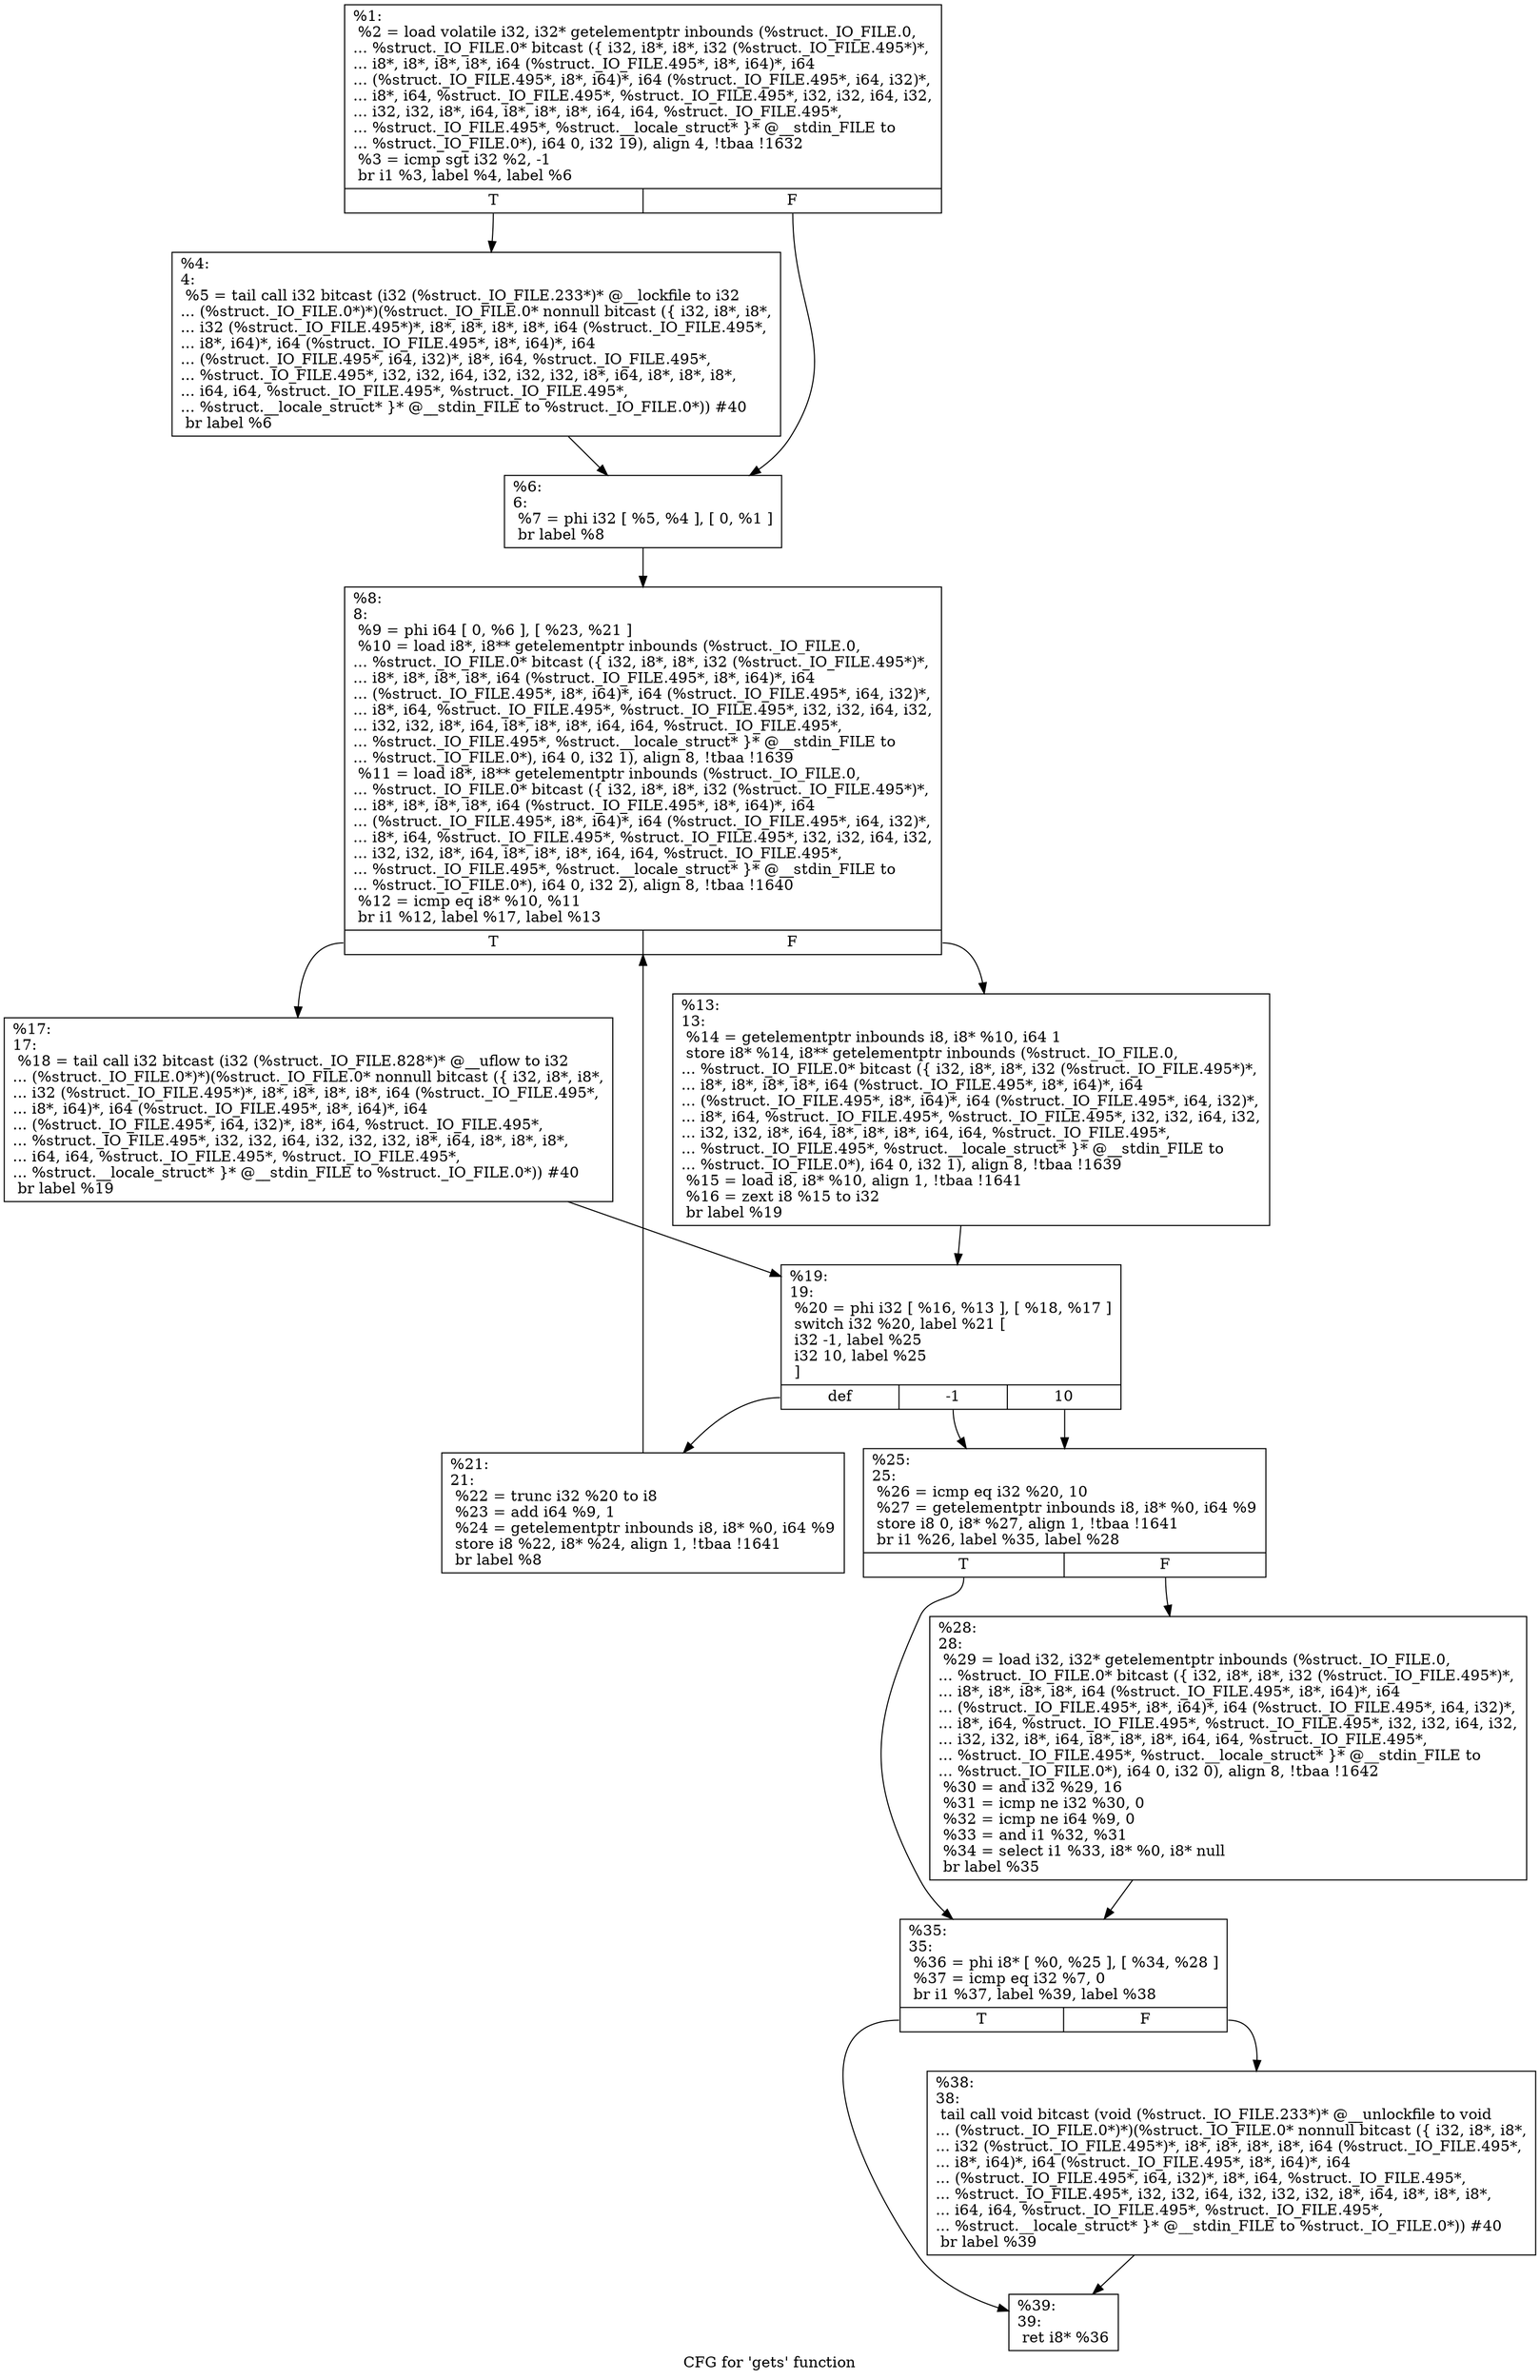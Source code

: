 digraph "CFG for 'gets' function" {
	label="CFG for 'gets' function";

	Node0x1da2550 [shape=record,label="{%1:\l  %2 = load volatile i32, i32* getelementptr inbounds (%struct._IO_FILE.0,\l... %struct._IO_FILE.0* bitcast (\{ i32, i8*, i8*, i32 (%struct._IO_FILE.495*)*,\l... i8*, i8*, i8*, i8*, i64 (%struct._IO_FILE.495*, i8*, i64)*, i64\l... (%struct._IO_FILE.495*, i8*, i64)*, i64 (%struct._IO_FILE.495*, i64, i32)*,\l... i8*, i64, %struct._IO_FILE.495*, %struct._IO_FILE.495*, i32, i32, i64, i32,\l... i32, i32, i8*, i64, i8*, i8*, i8*, i64, i64, %struct._IO_FILE.495*,\l... %struct._IO_FILE.495*, %struct.__locale_struct* \}* @__stdin_FILE to\l... %struct._IO_FILE.0*), i64 0, i32 19), align 4, !tbaa !1632\l  %3 = icmp sgt i32 %2, -1\l  br i1 %3, label %4, label %6\l|{<s0>T|<s1>F}}"];
	Node0x1da2550:s0 -> Node0x1da25d0;
	Node0x1da2550:s1 -> Node0x1da2b70;
	Node0x1da25d0 [shape=record,label="{%4:\l4:                                                \l  %5 = tail call i32 bitcast (i32 (%struct._IO_FILE.233*)* @__lockfile to i32\l... (%struct._IO_FILE.0*)*)(%struct._IO_FILE.0* nonnull bitcast (\{ i32, i8*, i8*,\l... i32 (%struct._IO_FILE.495*)*, i8*, i8*, i8*, i8*, i64 (%struct._IO_FILE.495*,\l... i8*, i64)*, i64 (%struct._IO_FILE.495*, i8*, i64)*, i64\l... (%struct._IO_FILE.495*, i64, i32)*, i8*, i64, %struct._IO_FILE.495*,\l... %struct._IO_FILE.495*, i32, i32, i64, i32, i32, i32, i8*, i64, i8*, i8*, i8*,\l... i64, i64, %struct._IO_FILE.495*, %struct._IO_FILE.495*,\l... %struct.__locale_struct* \}* @__stdin_FILE to %struct._IO_FILE.0*)) #40\l  br label %6\l}"];
	Node0x1da25d0 -> Node0x1da2b70;
	Node0x1da2b70 [shape=record,label="{%6:\l6:                                                \l  %7 = phi i32 [ %5, %4 ], [ 0, %1 ]\l  br label %8\l}"];
	Node0x1da2b70 -> Node0x1da2bc0;
	Node0x1da2bc0 [shape=record,label="{%8:\l8:                                                \l  %9 = phi i64 [ 0, %6 ], [ %23, %21 ]\l  %10 = load i8*, i8** getelementptr inbounds (%struct._IO_FILE.0,\l... %struct._IO_FILE.0* bitcast (\{ i32, i8*, i8*, i32 (%struct._IO_FILE.495*)*,\l... i8*, i8*, i8*, i8*, i64 (%struct._IO_FILE.495*, i8*, i64)*, i64\l... (%struct._IO_FILE.495*, i8*, i64)*, i64 (%struct._IO_FILE.495*, i64, i32)*,\l... i8*, i64, %struct._IO_FILE.495*, %struct._IO_FILE.495*, i32, i32, i64, i32,\l... i32, i32, i8*, i64, i8*, i8*, i8*, i64, i64, %struct._IO_FILE.495*,\l... %struct._IO_FILE.495*, %struct.__locale_struct* \}* @__stdin_FILE to\l... %struct._IO_FILE.0*), i64 0, i32 1), align 8, !tbaa !1639\l  %11 = load i8*, i8** getelementptr inbounds (%struct._IO_FILE.0,\l... %struct._IO_FILE.0* bitcast (\{ i32, i8*, i8*, i32 (%struct._IO_FILE.495*)*,\l... i8*, i8*, i8*, i8*, i64 (%struct._IO_FILE.495*, i8*, i64)*, i64\l... (%struct._IO_FILE.495*, i8*, i64)*, i64 (%struct._IO_FILE.495*, i64, i32)*,\l... i8*, i64, %struct._IO_FILE.495*, %struct._IO_FILE.495*, i32, i32, i64, i32,\l... i32, i32, i8*, i64, i8*, i8*, i8*, i64, i64, %struct._IO_FILE.495*,\l... %struct._IO_FILE.495*, %struct.__locale_struct* \}* @__stdin_FILE to\l... %struct._IO_FILE.0*), i64 0, i32 2), align 8, !tbaa !1640\l  %12 = icmp eq i8* %10, %11\l  br i1 %12, label %17, label %13\l|{<s0>T|<s1>F}}"];
	Node0x1da2bc0:s0 -> Node0x1da2c60;
	Node0x1da2bc0:s1 -> Node0x1da2c10;
	Node0x1da2c10 [shape=record,label="{%13:\l13:                                               \l  %14 = getelementptr inbounds i8, i8* %10, i64 1\l  store i8* %14, i8** getelementptr inbounds (%struct._IO_FILE.0,\l... %struct._IO_FILE.0* bitcast (\{ i32, i8*, i8*, i32 (%struct._IO_FILE.495*)*,\l... i8*, i8*, i8*, i8*, i64 (%struct._IO_FILE.495*, i8*, i64)*, i64\l... (%struct._IO_FILE.495*, i8*, i64)*, i64 (%struct._IO_FILE.495*, i64, i32)*,\l... i8*, i64, %struct._IO_FILE.495*, %struct._IO_FILE.495*, i32, i32, i64, i32,\l... i32, i32, i8*, i64, i8*, i8*, i8*, i64, i64, %struct._IO_FILE.495*,\l... %struct._IO_FILE.495*, %struct.__locale_struct* \}* @__stdin_FILE to\l... %struct._IO_FILE.0*), i64 0, i32 1), align 8, !tbaa !1639\l  %15 = load i8, i8* %10, align 1, !tbaa !1641\l  %16 = zext i8 %15 to i32\l  br label %19\l}"];
	Node0x1da2c10 -> Node0x1da2cb0;
	Node0x1da2c60 [shape=record,label="{%17:\l17:                                               \l  %18 = tail call i32 bitcast (i32 (%struct._IO_FILE.828*)* @__uflow to i32\l... (%struct._IO_FILE.0*)*)(%struct._IO_FILE.0* nonnull bitcast (\{ i32, i8*, i8*,\l... i32 (%struct._IO_FILE.495*)*, i8*, i8*, i8*, i8*, i64 (%struct._IO_FILE.495*,\l... i8*, i64)*, i64 (%struct._IO_FILE.495*, i8*, i64)*, i64\l... (%struct._IO_FILE.495*, i64, i32)*, i8*, i64, %struct._IO_FILE.495*,\l... %struct._IO_FILE.495*, i32, i32, i64, i32, i32, i32, i8*, i64, i8*, i8*, i8*,\l... i64, i64, %struct._IO_FILE.495*, %struct._IO_FILE.495*,\l... %struct.__locale_struct* \}* @__stdin_FILE to %struct._IO_FILE.0*)) #40\l  br label %19\l}"];
	Node0x1da2c60 -> Node0x1da2cb0;
	Node0x1da2cb0 [shape=record,label="{%19:\l19:                                               \l  %20 = phi i32 [ %16, %13 ], [ %18, %17 ]\l  switch i32 %20, label %21 [\l    i32 -1, label %25\l    i32 10, label %25\l  ]\l|{<s0>def|<s1>-1|<s2>10}}"];
	Node0x1da2cb0:s0 -> Node0x1da2d00;
	Node0x1da2cb0:s1 -> Node0x1da2d50;
	Node0x1da2cb0:s2 -> Node0x1da2d50;
	Node0x1da2d00 [shape=record,label="{%21:\l21:                                               \l  %22 = trunc i32 %20 to i8\l  %23 = add i64 %9, 1\l  %24 = getelementptr inbounds i8, i8* %0, i64 %9\l  store i8 %22, i8* %24, align 1, !tbaa !1641\l  br label %8\l}"];
	Node0x1da2d00 -> Node0x1da2bc0;
	Node0x1da2d50 [shape=record,label="{%25:\l25:                                               \l  %26 = icmp eq i32 %20, 10\l  %27 = getelementptr inbounds i8, i8* %0, i64 %9\l  store i8 0, i8* %27, align 1, !tbaa !1641\l  br i1 %26, label %35, label %28\l|{<s0>T|<s1>F}}"];
	Node0x1da2d50:s0 -> Node0x1da2df0;
	Node0x1da2d50:s1 -> Node0x1da2da0;
	Node0x1da2da0 [shape=record,label="{%28:\l28:                                               \l  %29 = load i32, i32* getelementptr inbounds (%struct._IO_FILE.0,\l... %struct._IO_FILE.0* bitcast (\{ i32, i8*, i8*, i32 (%struct._IO_FILE.495*)*,\l... i8*, i8*, i8*, i8*, i64 (%struct._IO_FILE.495*, i8*, i64)*, i64\l... (%struct._IO_FILE.495*, i8*, i64)*, i64 (%struct._IO_FILE.495*, i64, i32)*,\l... i8*, i64, %struct._IO_FILE.495*, %struct._IO_FILE.495*, i32, i32, i64, i32,\l... i32, i32, i8*, i64, i8*, i8*, i8*, i64, i64, %struct._IO_FILE.495*,\l... %struct._IO_FILE.495*, %struct.__locale_struct* \}* @__stdin_FILE to\l... %struct._IO_FILE.0*), i64 0, i32 0), align 8, !tbaa !1642\l  %30 = and i32 %29, 16\l  %31 = icmp ne i32 %30, 0\l  %32 = icmp ne i64 %9, 0\l  %33 = and i1 %32, %31\l  %34 = select i1 %33, i8* %0, i8* null\l  br label %35\l}"];
	Node0x1da2da0 -> Node0x1da2df0;
	Node0x1da2df0 [shape=record,label="{%35:\l35:                                               \l  %36 = phi i8* [ %0, %25 ], [ %34, %28 ]\l  %37 = icmp eq i32 %7, 0\l  br i1 %37, label %39, label %38\l|{<s0>T|<s1>F}}"];
	Node0x1da2df0:s0 -> Node0x1da2e90;
	Node0x1da2df0:s1 -> Node0x1da2e40;
	Node0x1da2e40 [shape=record,label="{%38:\l38:                                               \l  tail call void bitcast (void (%struct._IO_FILE.233*)* @__unlockfile to void\l... (%struct._IO_FILE.0*)*)(%struct._IO_FILE.0* nonnull bitcast (\{ i32, i8*, i8*,\l... i32 (%struct._IO_FILE.495*)*, i8*, i8*, i8*, i8*, i64 (%struct._IO_FILE.495*,\l... i8*, i64)*, i64 (%struct._IO_FILE.495*, i8*, i64)*, i64\l... (%struct._IO_FILE.495*, i64, i32)*, i8*, i64, %struct._IO_FILE.495*,\l... %struct._IO_FILE.495*, i32, i32, i64, i32, i32, i32, i8*, i64, i8*, i8*, i8*,\l... i64, i64, %struct._IO_FILE.495*, %struct._IO_FILE.495*,\l... %struct.__locale_struct* \}* @__stdin_FILE to %struct._IO_FILE.0*)) #40\l  br label %39\l}"];
	Node0x1da2e40 -> Node0x1da2e90;
	Node0x1da2e90 [shape=record,label="{%39:\l39:                                               \l  ret i8* %36\l}"];
}
